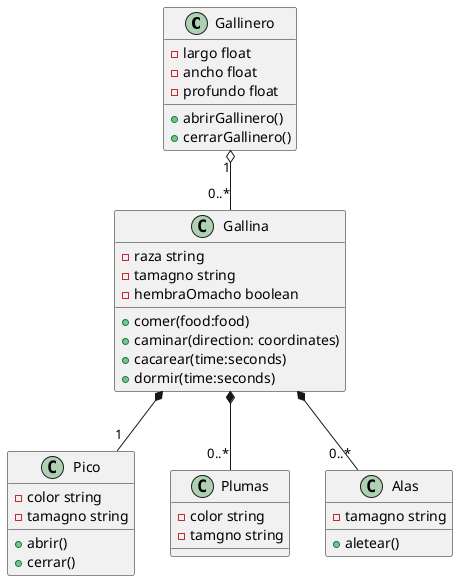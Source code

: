 @startuml
class Gallinero{
-largo float
-ancho float
-profundo float
+abrirGallinero()
+cerrarGallinero()
}
class Gallina{
-raza string
-tamagno string
-hembraOmacho boolean
+comer(food:food)
+caminar(direction: coordinates)
+cacarear(time:seconds)
+dormir(time:seconds)
}
class Pico{
-color string
-tamagno string
+abrir()
+cerrar()
}
class Plumas{
-color string
-tamgno string
}
class Alas{
-tamagno string
+aletear()
}
Gallinero "1" o-- "0..*" Gallina
Gallina *-- "0..*" Plumas
Gallina *-- "0..*" Alas
Gallina *-- "1" Pico
@enduml
